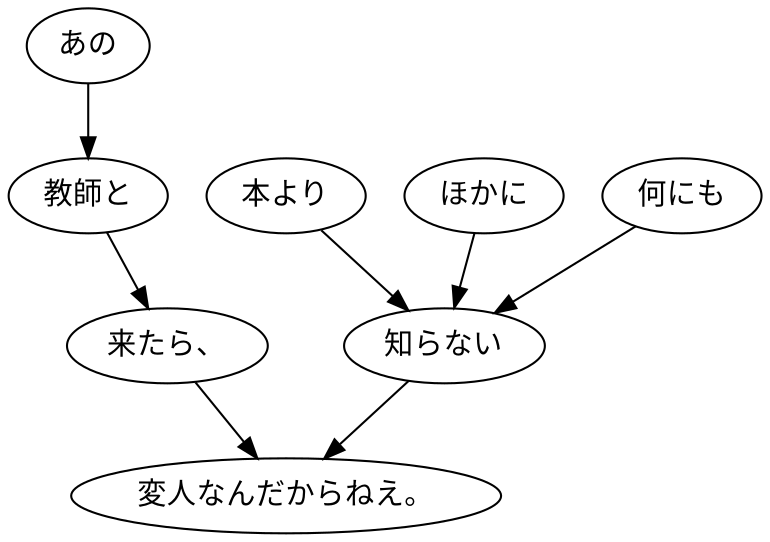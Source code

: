 digraph graph1827 {
	node0 [label="あの"];
	node1 [label="教師と"];
	node2 [label="来たら、"];
	node3 [label="本より"];
	node4 [label="ほかに"];
	node5 [label="何にも"];
	node6 [label="知らない"];
	node7 [label="変人なんだからねえ。"];
	node0 -> node1;
	node1 -> node2;
	node2 -> node7;
	node3 -> node6;
	node4 -> node6;
	node5 -> node6;
	node6 -> node7;
}
